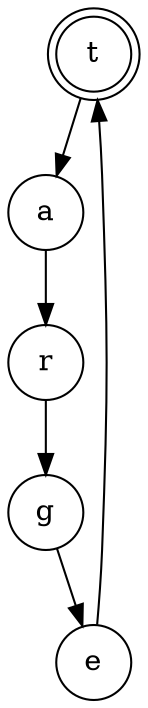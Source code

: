 digraph {   
    node [shape = doublecircle, color = black] t ;
    node [shape = circle];
    node [color= black];
    t -> a -> r -> g -> e -> t;	
}